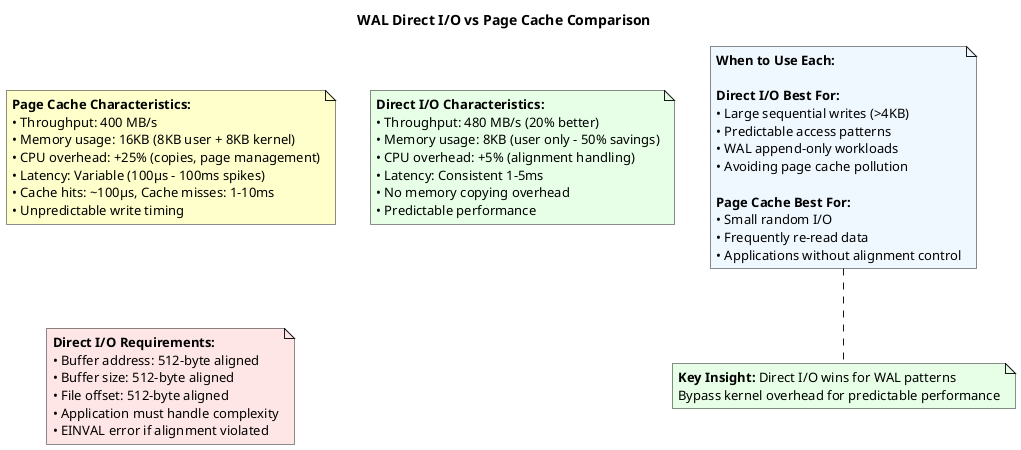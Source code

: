 @startuml

title WAL Direct I/O vs Page Cache Comparison

note as PageCacheChar #FFFFCC
**Page Cache Characteristics:**
• Throughput: 400 MB/s
• Memory usage: 16KB (8KB user + 8KB kernel)
• CPU overhead: +25% (copies, page management)
• Latency: Variable (100μs - 100ms spikes)
• Cache hits: ~100μs, Cache misses: 1-10ms
• Unpredictable write timing
end note

note as DirectIOChar #E6FFE6
**Direct I/O Characteristics:**
• Throughput: 480 MB/s (20% better)
• Memory usage: 8KB (user only - 50% savings)
• CPU overhead: +5% (alignment handling)
• Latency: Consistent 1-5ms
• No memory copying overhead
• Predictable performance
end note

note as AlignmentReqs #FFE6E6
**Direct I/O Requirements:**
• Buffer address: 512-byte aligned
• Buffer size: 512-byte aligned
• File offset: 512-byte aligned
• Application must handle complexity
• EINVAL error if alignment violated
end note

note as UsageGuidance #F0F8FF
**When to Use Each:**

**Direct I/O Best For:**
• Large sequential writes (>4KB)
• Predictable access patterns
• WAL append-only workloads
• Avoiding page cache pollution

**Page Cache Best For:**
• Small random I/O
• Frequently re-read data
• Applications without alignment control
end note

note bottom #E6FFE6
**Key Insight:** Direct I/O wins for WAL patterns
Bypass kernel overhead for predictable performance
end note

@enduml 